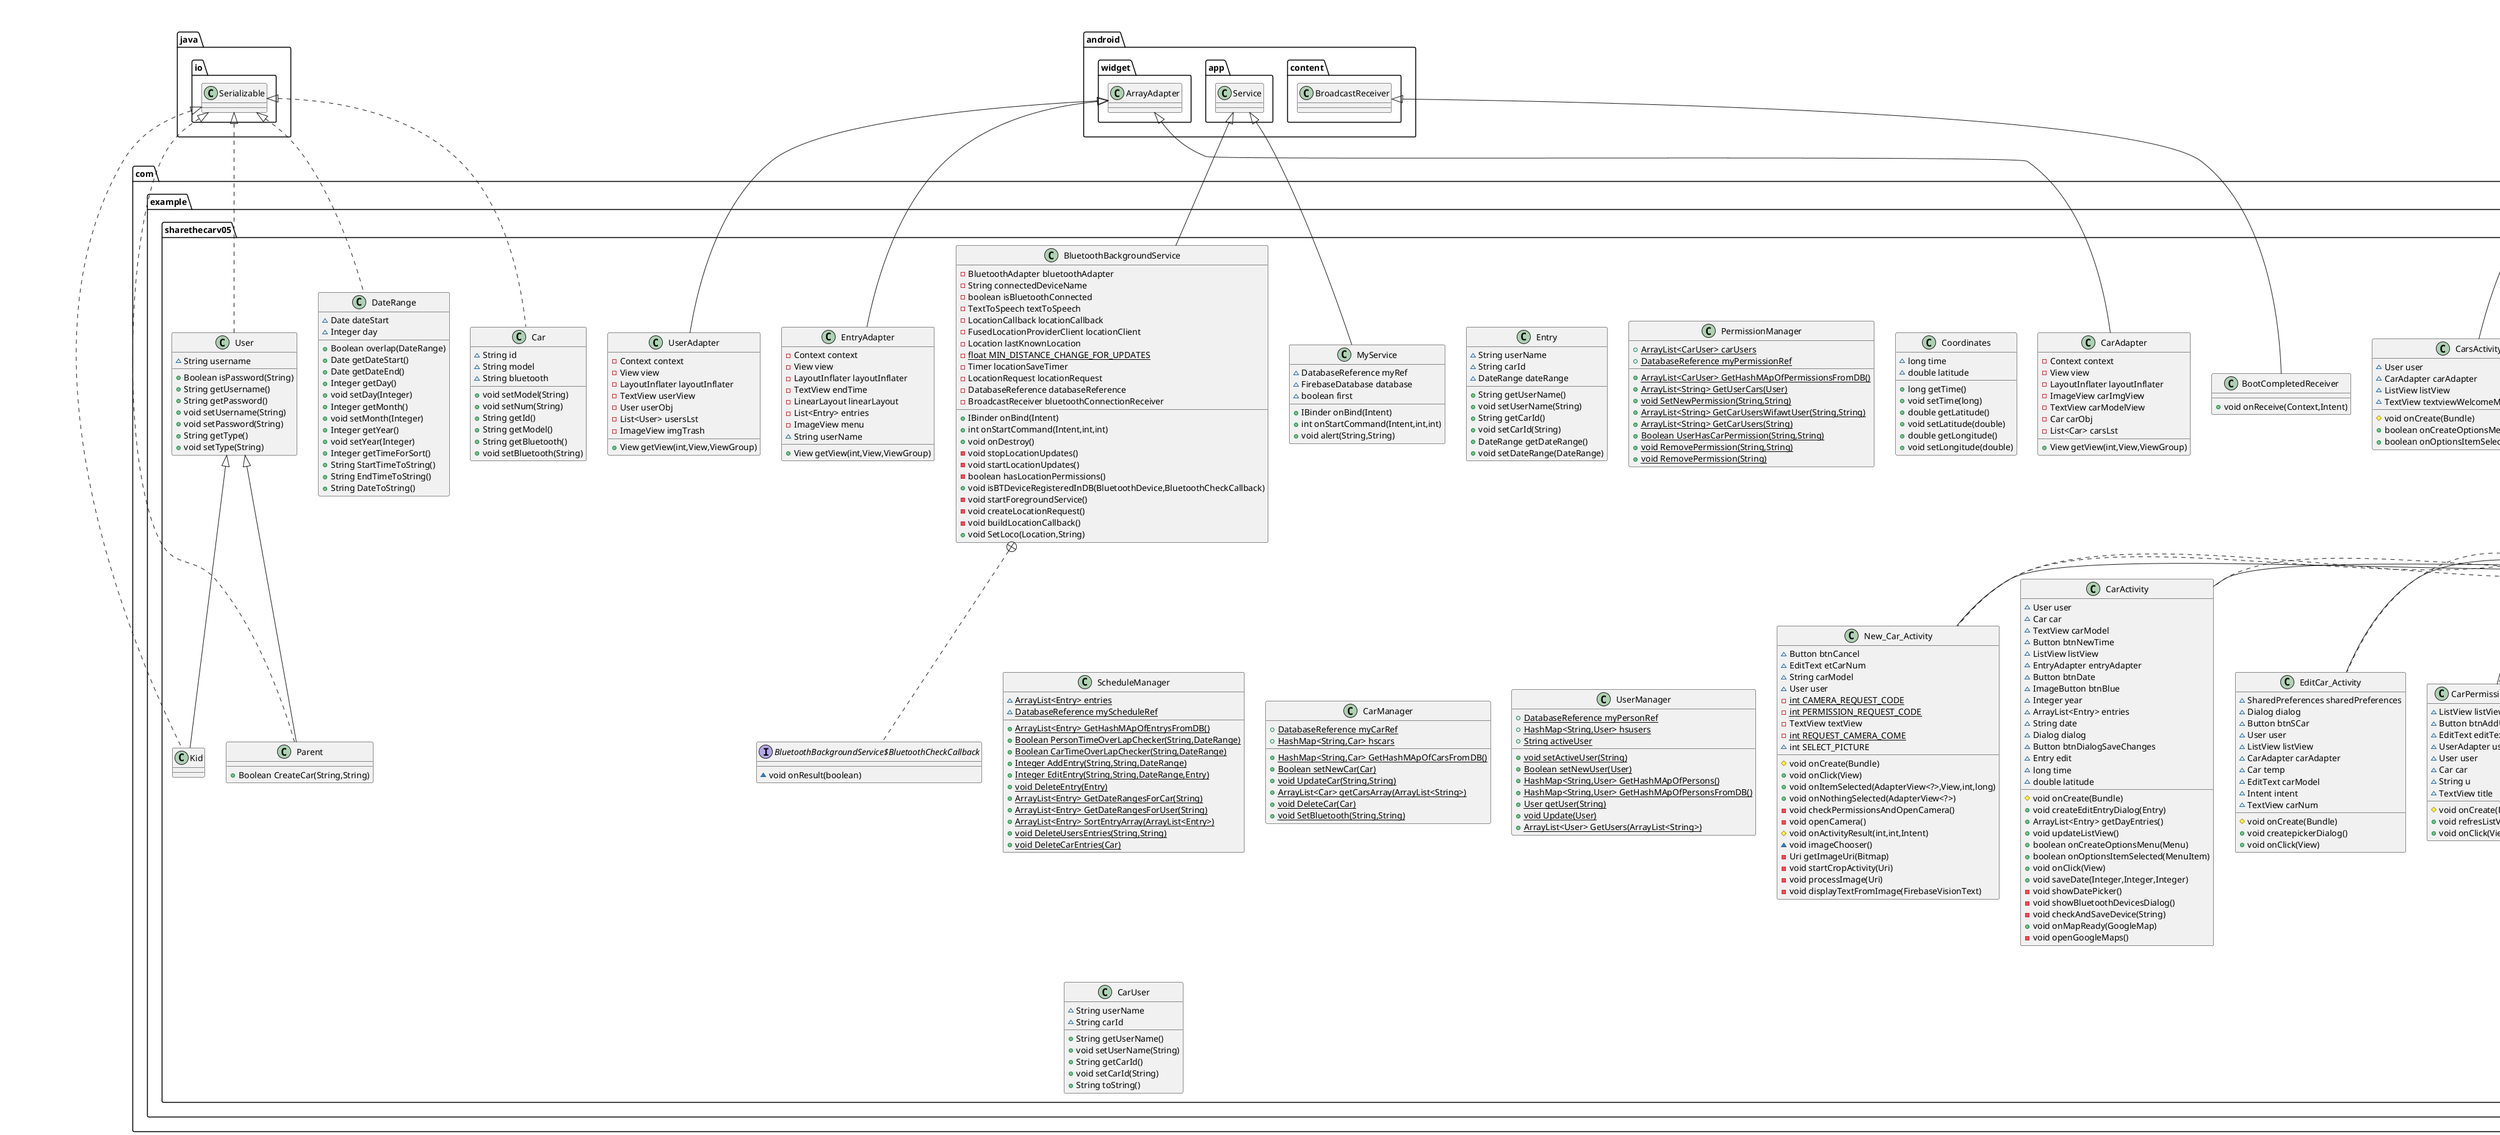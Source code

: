 @startuml
class com.example.sharethecarv05.Entry {
~ String userName
~ String carId
~ DateRange dateRange
+ String getUserName()
+ void setUserName(String)
+ String getCarId()
+ void setCarId(String)
+ DateRange getDateRange()
+ void setDateRange(DateRange)
}


class com.example.sharethecarv05.UserAdapter {
- Context context
- View view
- LayoutInflater layoutInflater
- TextView userView
- User userObj
- List<User> usersLst
- ImageView imgTrash
+ View getView(int,View,ViewGroup)
}


class com.example.sharethecarv05.Car {
~ String id
~ String model
~ String bluetooth
+ void setModel(String)
+ void setNum(String)
+ String getId()
+ String getModel()
+ String getBluetooth()
+ void setBluetooth(String)
}


class com.example.sharethecarv05.PermissionManager {
+ {static} ArrayList<CarUser> carUsers
+ {static} DatabaseReference myPermissionRef
+ {static} ArrayList<CarUser> GetHashMApOfPermissionsFromDB()
+ {static} ArrayList<String> GetUserCars(User)
+ {static} void SetNewPermission(String,String)
+ {static} ArrayList<String> GetCarUsersWifawtUser(String,String)
+ {static} ArrayList<String> GetCarUsers(String)
+ {static} Boolean UserHasCarPermission(String,String)
+ {static} void RemovePermission(String,String)
+ {static} void RemovePermission(String)
}


class com.example.sharethecarv05.Coordinates {
~ long time
~ double latitude
+ long getTime()
+ void setTime(long)
+ double getLatitude()
+ void setLatitude(double)
+ double getLongitude()
+ void setLongitude(double)
}


class com.example.sharethecarv05.BluetoothBackgroundService {
- BluetoothAdapter bluetoothAdapter
- String connectedDeviceName
- boolean isBluetoothConnected
- TextToSpeech textToSpeech
- LocationCallback locationCallback
- FusedLocationProviderClient locationClient
- Location lastKnownLocation
- {static} float MIN_DISTANCE_CHANGE_FOR_UPDATES
- Timer locationSaveTimer
- LocationRequest locationRequest
- DatabaseReference databaseReference
- BroadcastReceiver bluetoothConnectionReceiver
+ IBinder onBind(Intent)
+ int onStartCommand(Intent,int,int)
+ void onDestroy()
- void stopLocationUpdates()
- void startLocationUpdates()
- boolean hasLocationPermissions()
+ void isBTDeviceRegisteredInDB(BluetoothDevice,BluetoothCheckCallback)
- void startForegroundService()
- void createLocationRequest()
- void buildLocationCallback()
+ void SetLoco(Location,String)
}


interface com.example.sharethecarv05.BluetoothBackgroundService$BluetoothCheckCallback {
~ void onResult(boolean)
}

class com.example.sharethecarv05.BootCompletedReceiver {
+ void onReceive(Context,Intent)
}

class com.example.sharethecarv05.CarActivity {
~ User user
~ Car car
~ TextView carModel
~ Button btnNewTime
~ ListView listView
~ EntryAdapter entryAdapter
~ Button btnDate
~ ImageButton btnBlue
~ Integer year
~ ArrayList<Entry> entries
~ String date
~ Dialog dialog
~ Button btnDialogSaveChanges
~ Entry edit
~ long time
~ double latitude
# void onCreate(Bundle)
+ void createEditEntryDialog(Entry)
+ ArrayList<Entry> getDayEntries()
+ void updateListView()
+ boolean onCreateOptionsMenu(Menu)
+ boolean onOptionsItemSelected(MenuItem)
+ void onClick(View)
+ void saveDate(Integer,Integer,Integer)
- void showDatePicker()
- void showBluetoothDevicesDialog()
- void checkAndSaveDevice(String)
+ void onMapReady(GoogleMap)
- void openGoogleMaps()
}


class com.example.sharethecarv05.ScheduleManager {
~ {static} ArrayList<Entry> entries
~ {static} DatabaseReference myScheduleRef
+ {static} ArrayList<Entry> GetHashMApOfEntrysFromDB()
+ {static} Boolean PersonTimeOverLapChecker(String,DateRange)
+ {static} Boolean CarTimeOverLapChecker(String,DateRange)
+ {static} Integer AddEntry(String,String,DateRange)
+ {static} Integer EditEntry(String,String,DateRange,Entry)
+ {static} void DeleteEntry(Entry)
+ {static} ArrayList<Entry> GetDateRangesForCar(String)
+ {static} ArrayList<Entry> GetDateRangesForUser(String)
+ {static} ArrayList<Entry> SortEntryArray(ArrayList<Entry>)
+ {static} void DeleteUsersEntries(String,String)
+ {static} void DeleteCarEntries(Car)
}


class com.example.sharethecarv05.EditCar_Activity {
~ SharedPreferences sharedPreferences
~ Dialog dialog
~ Button btnSCar
~ User user
~ ListView listView
~ CarAdapter carAdapter
~ Car temp
~ EditText carModel
~ Intent intent
~ TextView carNum
# void onCreate(Bundle)
+ void createpickerDialog()
+ void onClick(View)
}


class com.example.sharethecarv05.CarPermissionActivity {
~ ListView listView
~ Button btnAddUser
~ EditText editTextUser
~ UserAdapter userAdapter
~ User user
~ Car car
~ String u
~ TextView title
# void onCreate(Bundle)
+ void refresListView()
+ void onClick(View)
}


class com.example.sharethecarv05.CarAdapter {
- Context context
- View view
- LayoutInflater layoutInflater
- ImageView carImgView
- TextView carModelView
- Car carObj
- List<Car> carsLst
+ View getView(int,View,ViewGroup)
}


class com.example.sharethecarv05.MyService {
~ DatabaseReference myRef
~ FirebaseDatabase database
~ boolean first
+ IBinder onBind(Intent)
+ int onStartCommand(Intent,int,int)
+ void alert(String,String)
}


class com.example.sharethecarv05.New_Car_Activity {
~ Button btnCancel
~ EditText etCarNum
~ String carModel
~ User user
- {static} int CAMERA_REQUEST_CODE
- {static} int PERMISSION_REQUEST_CODE
- TextView textView
- {static} int REQUEST_CAMERA_COME
~ int SELECT_PICTURE
# void onCreate(Bundle)
+ void onClick(View)
+ void onItemSelected(AdapterView<?>,View,int,long)
+ void onNothingSelected(AdapterView<?>)
- void checkPermissionsAndOpenCamera()
- void openCamera()
# void onActivityResult(int,int,Intent)
~ void imageChooser()
- Uri getImageUri(Bitmap)
- void startCropActivity(Uri)
- void processImage(Uri)
- void displayTextFromImage(FirebaseVisionText)
}


class com.example.sharethecarv05.CarManager {
+ {static} DatabaseReference myCarRef
+ {static} HashMap<String,Car> hscars
+ {static} HashMap<String,Car> GetHashMApOfCarsFromDB()
+ {static} Boolean setNewCar(Car)
+ {static} void UpdateCar(String,String)
+ {static} ArrayList<Car> getCarsArray(ArrayList<String>)
+ {static} void DeleteCar(Car)
+ {static} void SetBluetooth(String,String)
}


class com.example.sharethecarv05.User {
~ String username
+ Boolean isPassword(String)
+ String getUsername()
+ String getPassword()
+ void setUsername(String)
+ void setPassword(String)
+ String getType()
+ void setType(String)
}


class com.example.sharethecarv05.DateRange {
~ Date dateStart
~ Integer day
+ Boolean overlap(DateRange)
+ Date getDateStart()
+ Date getDateEnd()
+ Integer getDay()
+ void setDay(Integer)
+ Integer getMonth()
+ void setMonth(Integer)
+ Integer getYear()
+ void setYear(Integer)
+ Integer getTimeForSort()
+ String StartTimeToString()
+ String EndTimeToString()
+ String DateToString()
}


class com.example.sharethecarv05.CarsActivity {
~ User user
~ CarAdapter carAdapter
~ ListView listView
~ TextView textviewWelcomeMessage
# void onCreate(Bundle)
+ boolean onCreateOptionsMenu(Menu)
+ boolean onOptionsItemSelected(MenuItem)
}


class com.example.sharethecarv05.UserManager {
+ {static} DatabaseReference myPersonRef
+ {static} HashMap<String,User> hsusers
+ {static} String activeUser
+ {static} void setActiveUser(String)
+ {static} Boolean setNewUser(User)
+ {static} HashMap<String,User> GetHashMApOfPersons()
+ {static} HashMap<String,User> GetHashMApOfPersonsFromDB()
+ {static} User getUser(String)
+ {static} void Update(User)
+ {static} ArrayList<User> GetUsers(ArrayList<String>)
}


class com.example.sharethecarv05.MainActivity {
~ Button btnLogin
~ String userName
~ EditText etUserName
~ EditText etLoginUserName
~ RadioButton rbKid
~ Dialog dialog
~ HashMap<String,User> per
~ User user
~ ImageView img
+ DatabaseReference myRef
+ FirebaseDatabase database
+ {static} int MY_PERMISSIONS_REQUEST_BLUETOOTH_CONNECT
# void onCreate(Bundle)
+ void createSignUpDialog()
+ void onClick(View)
- void startService()
}


class com.example.sharethecarv05.Kid {
}
class com.example.sharethecarv05.EntryAdapter {
- Context context
- View view
- LayoutInflater layoutInflater
- TextView endTime
- LinearLayout linearLayout
- List<Entry> entries
- ImageView menu
~ String userName
+ View getView(int,View,ViewGroup)
}


class com.example.sharethecarv05.CarUser {
~ String userName
~ String carId
+ String getUserName()
+ void setUserName(String)
+ String getCarId()
+ void setCarId(String)
+ String toString()
}


class com.example.sharethecarv05.Parent {
+ Boolean CreateCar(String,String)
}



android.widget.ArrayAdapter <|-- com.example.sharethecarv05.UserAdapter
java.io.Serializable <|.. com.example.sharethecarv05.Car
android.app.Service <|-- com.example.sharethecarv05.BluetoothBackgroundService
com.example.sharethecarv05.BluetoothBackgroundService +.. com.example.sharethecarv05.BluetoothBackgroundService$BluetoothCheckCallback
android.content.BroadcastReceiver <|-- com.example.sharethecarv05.BootCompletedReceiver
com.example.sharethecarv05.OnClickListener <|.. com.example.sharethecarv05.CarActivity
androidx.appcompat.app.AppCompatActivity <|-- com.example.sharethecarv05.CarActivity
com.example.sharethecarv05.OnClickListener <|.. com.example.sharethecarv05.EditCar_Activity
androidx.appcompat.app.AppCompatActivity <|-- com.example.sharethecarv05.EditCar_Activity
com.example.sharethecarv05.OnClickListener <|.. com.example.sharethecarv05.CarPermissionActivity
androidx.appcompat.app.AppCompatActivity <|-- com.example.sharethecarv05.CarPermissionActivity
android.widget.ArrayAdapter <|-- com.example.sharethecarv05.CarAdapter
android.app.Service <|-- com.example.sharethecarv05.MyService
com.example.sharethecarv05.OnClickListener <|.. com.example.sharethecarv05.New_Car_Activity
com.example.sharethecarv05.OnItemSelectedListener <|.. com.example.sharethecarv05.New_Car_Activity
androidx.appcompat.app.AppCompatActivity <|-- com.example.sharethecarv05.New_Car_Activity
java.io.Serializable <|.. com.example.sharethecarv05.User
java.io.Serializable <|.. com.example.sharethecarv05.DateRange
androidx.appcompat.app.AppCompatActivity <|-- com.example.sharethecarv05.CarsActivity
com.example.sharethecarv05.OnClickListener <|.. com.example.sharethecarv05.MainActivity
androidx.appcompat.app.AppCompatActivity <|-- com.example.sharethecarv05.MainActivity
java.io.Serializable <|.. com.example.sharethecarv05.Kid
com.example.sharethecarv05.User <|-- com.example.sharethecarv05.Kid
android.widget.ArrayAdapter <|-- com.example.sharethecarv05.EntryAdapter
java.io.Serializable <|.. com.example.sharethecarv05.Parent
com.example.sharethecarv05.User <|-- com.example.sharethecarv05.Parent
@enduml